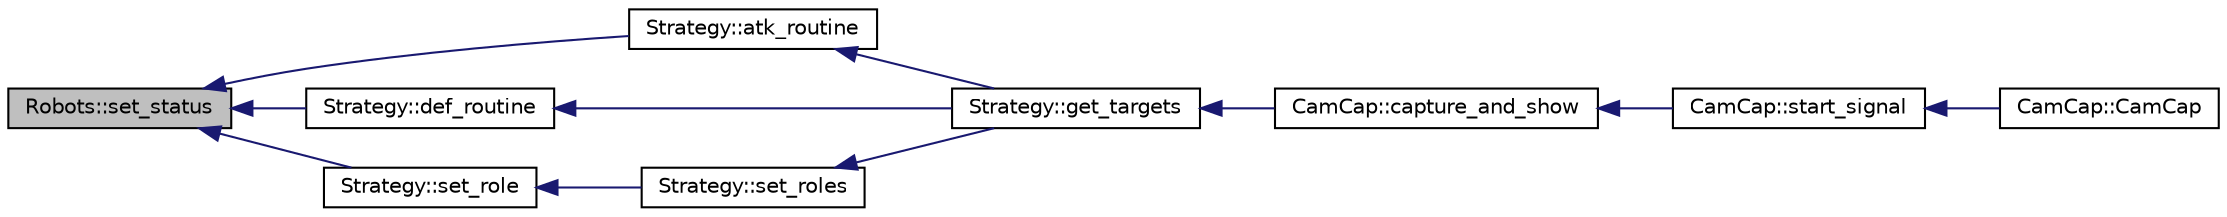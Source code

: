 digraph "Robots::set_status"
{
 // INTERACTIVE_SVG=YES
  edge [fontname="Helvetica",fontsize="10",labelfontname="Helvetica",labelfontsize="10"];
  node [fontname="Helvetica",fontsize="10",shape=record];
  rankdir="LR";
  Node573 [label="Robots::set_status",height=0.2,width=0.4,color="black", fillcolor="grey75", style="filled", fontcolor="black"];
  Node573 -> Node574 [dir="back",color="midnightblue",fontsize="10",style="solid",fontname="Helvetica"];
  Node574 [label="Strategy::atk_routine",height=0.2,width=0.4,color="black", fillcolor="white", style="filled",URL="$class_strategy.html#a7af0ec883fe9e80c31cf030ce203f956"];
  Node574 -> Node575 [dir="back",color="midnightblue",fontsize="10",style="solid",fontname="Helvetica"];
  Node575 [label="Strategy::get_targets",height=0.2,width=0.4,color="black", fillcolor="white", style="filled",URL="$class_strategy.html#ab1c455b23e8b7f3377132a3e243f8f76"];
  Node575 -> Node576 [dir="back",color="midnightblue",fontsize="10",style="solid",fontname="Helvetica"];
  Node576 [label="CamCap::capture_and_show",height=0.2,width=0.4,color="black", fillcolor="white", style="filled",URL="$class_cam_cap.html#a87f384c5fec40a0ccfd7833347fec0df",tooltip="Captures camera frames and shows it in the interface. "];
  Node576 -> Node577 [dir="back",color="midnightblue",fontsize="10",style="solid",fontname="Helvetica"];
  Node577 [label="CamCap::start_signal",height=0.2,width=0.4,color="black", fillcolor="white", style="filled",URL="$class_cam_cap.html#ae676e6624dd821ad494a80e68a41e249",tooltip="Interface adjustments after &#39;start&#39; button is clicked. "];
  Node577 -> Node578 [dir="back",color="midnightblue",fontsize="10",style="solid",fontname="Helvetica"];
  Node578 [label="CamCap::CamCap",height=0.2,width=0.4,color="black", fillcolor="white", style="filled",URL="$class_cam_cap.html#afe0db98a5f72bc9b261dcb78e2840da6",tooltip="Constructor of a CamCap object. "];
  Node573 -> Node579 [dir="back",color="midnightblue",fontsize="10",style="solid",fontname="Helvetica"];
  Node579 [label="Strategy::def_routine",height=0.2,width=0.4,color="black", fillcolor="white", style="filled",URL="$class_strategy.html#a304c52736ec76d275adda7eeacdd430c"];
  Node579 -> Node575 [dir="back",color="midnightblue",fontsize="10",style="solid",fontname="Helvetica"];
  Node573 -> Node580 [dir="back",color="midnightblue",fontsize="10",style="solid",fontname="Helvetica"];
  Node580 [label="Strategy::set_role",height=0.2,width=0.4,color="black", fillcolor="white", style="filled",URL="$class_strategy.html#ad2a232eda7c95636be17a3d528547b5f"];
  Node580 -> Node581 [dir="back",color="midnightblue",fontsize="10",style="solid",fontname="Helvetica"];
  Node581 [label="Strategy::set_roles",height=0.2,width=0.4,color="black", fillcolor="white", style="filled",URL="$class_strategy.html#a35458436b6f9d4f080ce8415af3dc599"];
  Node581 -> Node575 [dir="back",color="midnightblue",fontsize="10",style="solid",fontname="Helvetica"];
}
